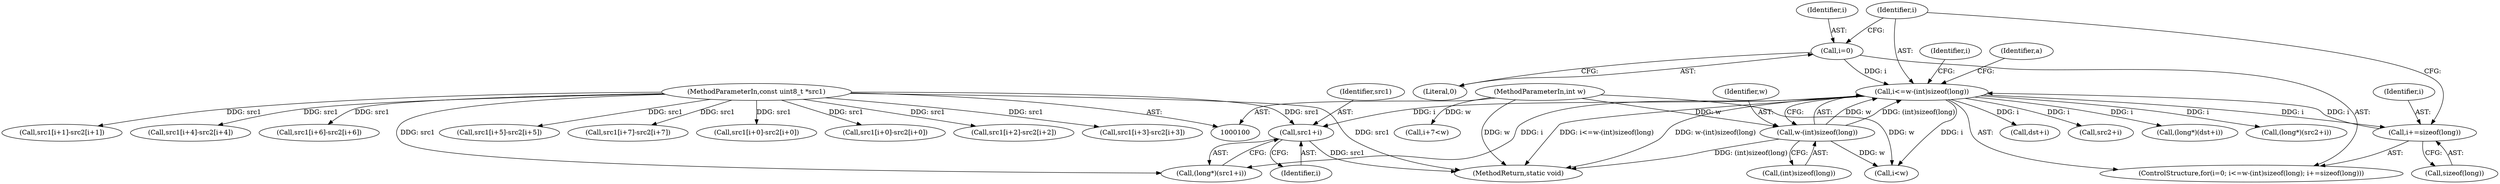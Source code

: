 digraph "0_FFmpeg_454a11a1c9c686c78aa97954306fb63453299760_0@pointer" {
"1000290" [label="(Call,src1+i)"];
"1000102" [label="(MethodParameterIn,const uint8_t *src1)"];
"1000271" [label="(Call,i<=w-(int)sizeof(long))"];
"1000279" [label="(Call,i+=sizeof(long))"];
"1000268" [label="(Call,i=0)"];
"1000273" [label="(Call,w-(int)sizeof(long))"];
"1000104" [label="(MethodParameterIn,int w)"];
"1000268" [label="(Call,i=0)"];
"1000306" [label="(Call,dst+i)"];
"1000269" [label="(Identifier,i)"];
"1000336" [label="(Call,src1[i+0]-src2[i+0])"];
"1000274" [label="(Identifier,w)"];
"1000280" [label="(Identifier,i)"];
"1000275" [label="(Call,(int)sizeof(long))"];
"1000325" [label="(Call,i<w)"];
"1000271" [label="(Call,i<=w-(int)sizeof(long))"];
"1000170" [label="(Call,src1[i+2]-src2[i+2])"];
"1000270" [label="(Literal,0)"];
"1000187" [label="(Call,src1[i+3]-src2[i+3])"];
"1000299" [label="(Call,src2+i)"];
"1000267" [label="(ControlStructure,for(i=0; i<=w-(int)sizeof(long); i+=sizeof(long)))"];
"1000288" [label="(Call,(long*)(src1+i))"];
"1000281" [label="(Call,sizeof(long))"];
"1000272" [label="(Identifier,i)"];
"1000153" [label="(Call,src1[i+1]-src2[i+1])"];
"1000204" [label="(Call,src1[i+4]-src2[i+4])"];
"1000104" [label="(MethodParameterIn,int w)"];
"1000290" [label="(Call,src1+i)"];
"1000326" [label="(Identifier,i)"];
"1000238" [label="(Call,src1[i+6]-src2[i+6])"];
"1000221" [label="(Call,src1[i+5]-src2[i+5])"];
"1000292" [label="(Identifier,i)"];
"1000291" [label="(Identifier,src1)"];
"1000255" [label="(Call,src1[i+7]-src2[i+7])"];
"1000121" [label="(Call,i+7<w)"];
"1000286" [label="(Identifier,a)"];
"1000273" [label="(Call,w-(int)sizeof(long))"];
"1000304" [label="(Call,(long*)(dst+i))"];
"1000347" [label="(MethodReturn,static void)"];
"1000136" [label="(Call,src1[i+0]-src2[i+0])"];
"1000297" [label="(Call,(long*)(src2+i))"];
"1000279" [label="(Call,i+=sizeof(long))"];
"1000102" [label="(MethodParameterIn,const uint8_t *src1)"];
"1000290" -> "1000288"  [label="AST: "];
"1000290" -> "1000292"  [label="CFG: "];
"1000291" -> "1000290"  [label="AST: "];
"1000292" -> "1000290"  [label="AST: "];
"1000288" -> "1000290"  [label="CFG: "];
"1000290" -> "1000347"  [label="DDG: src1"];
"1000102" -> "1000290"  [label="DDG: src1"];
"1000271" -> "1000290"  [label="DDG: i"];
"1000102" -> "1000100"  [label="AST: "];
"1000102" -> "1000347"  [label="DDG: src1"];
"1000102" -> "1000136"  [label="DDG: src1"];
"1000102" -> "1000153"  [label="DDG: src1"];
"1000102" -> "1000170"  [label="DDG: src1"];
"1000102" -> "1000187"  [label="DDG: src1"];
"1000102" -> "1000204"  [label="DDG: src1"];
"1000102" -> "1000221"  [label="DDG: src1"];
"1000102" -> "1000238"  [label="DDG: src1"];
"1000102" -> "1000255"  [label="DDG: src1"];
"1000102" -> "1000288"  [label="DDG: src1"];
"1000102" -> "1000336"  [label="DDG: src1"];
"1000271" -> "1000267"  [label="AST: "];
"1000271" -> "1000273"  [label="CFG: "];
"1000272" -> "1000271"  [label="AST: "];
"1000273" -> "1000271"  [label="AST: "];
"1000286" -> "1000271"  [label="CFG: "];
"1000326" -> "1000271"  [label="CFG: "];
"1000271" -> "1000347"  [label="DDG: w-(int)sizeof(long)"];
"1000271" -> "1000347"  [label="DDG: i<=w-(int)sizeof(long)"];
"1000279" -> "1000271"  [label="DDG: i"];
"1000268" -> "1000271"  [label="DDG: i"];
"1000273" -> "1000271"  [label="DDG: w"];
"1000273" -> "1000271"  [label="DDG: (int)sizeof(long)"];
"1000271" -> "1000279"  [label="DDG: i"];
"1000271" -> "1000288"  [label="DDG: i"];
"1000271" -> "1000297"  [label="DDG: i"];
"1000271" -> "1000299"  [label="DDG: i"];
"1000271" -> "1000304"  [label="DDG: i"];
"1000271" -> "1000306"  [label="DDG: i"];
"1000271" -> "1000325"  [label="DDG: i"];
"1000279" -> "1000267"  [label="AST: "];
"1000279" -> "1000281"  [label="CFG: "];
"1000280" -> "1000279"  [label="AST: "];
"1000281" -> "1000279"  [label="AST: "];
"1000272" -> "1000279"  [label="CFG: "];
"1000268" -> "1000267"  [label="AST: "];
"1000268" -> "1000270"  [label="CFG: "];
"1000269" -> "1000268"  [label="AST: "];
"1000270" -> "1000268"  [label="AST: "];
"1000272" -> "1000268"  [label="CFG: "];
"1000273" -> "1000275"  [label="CFG: "];
"1000274" -> "1000273"  [label="AST: "];
"1000275" -> "1000273"  [label="AST: "];
"1000273" -> "1000347"  [label="DDG: (int)sizeof(long)"];
"1000104" -> "1000273"  [label="DDG: w"];
"1000273" -> "1000325"  [label="DDG: w"];
"1000104" -> "1000100"  [label="AST: "];
"1000104" -> "1000347"  [label="DDG: w"];
"1000104" -> "1000121"  [label="DDG: w"];
"1000104" -> "1000325"  [label="DDG: w"];
}

